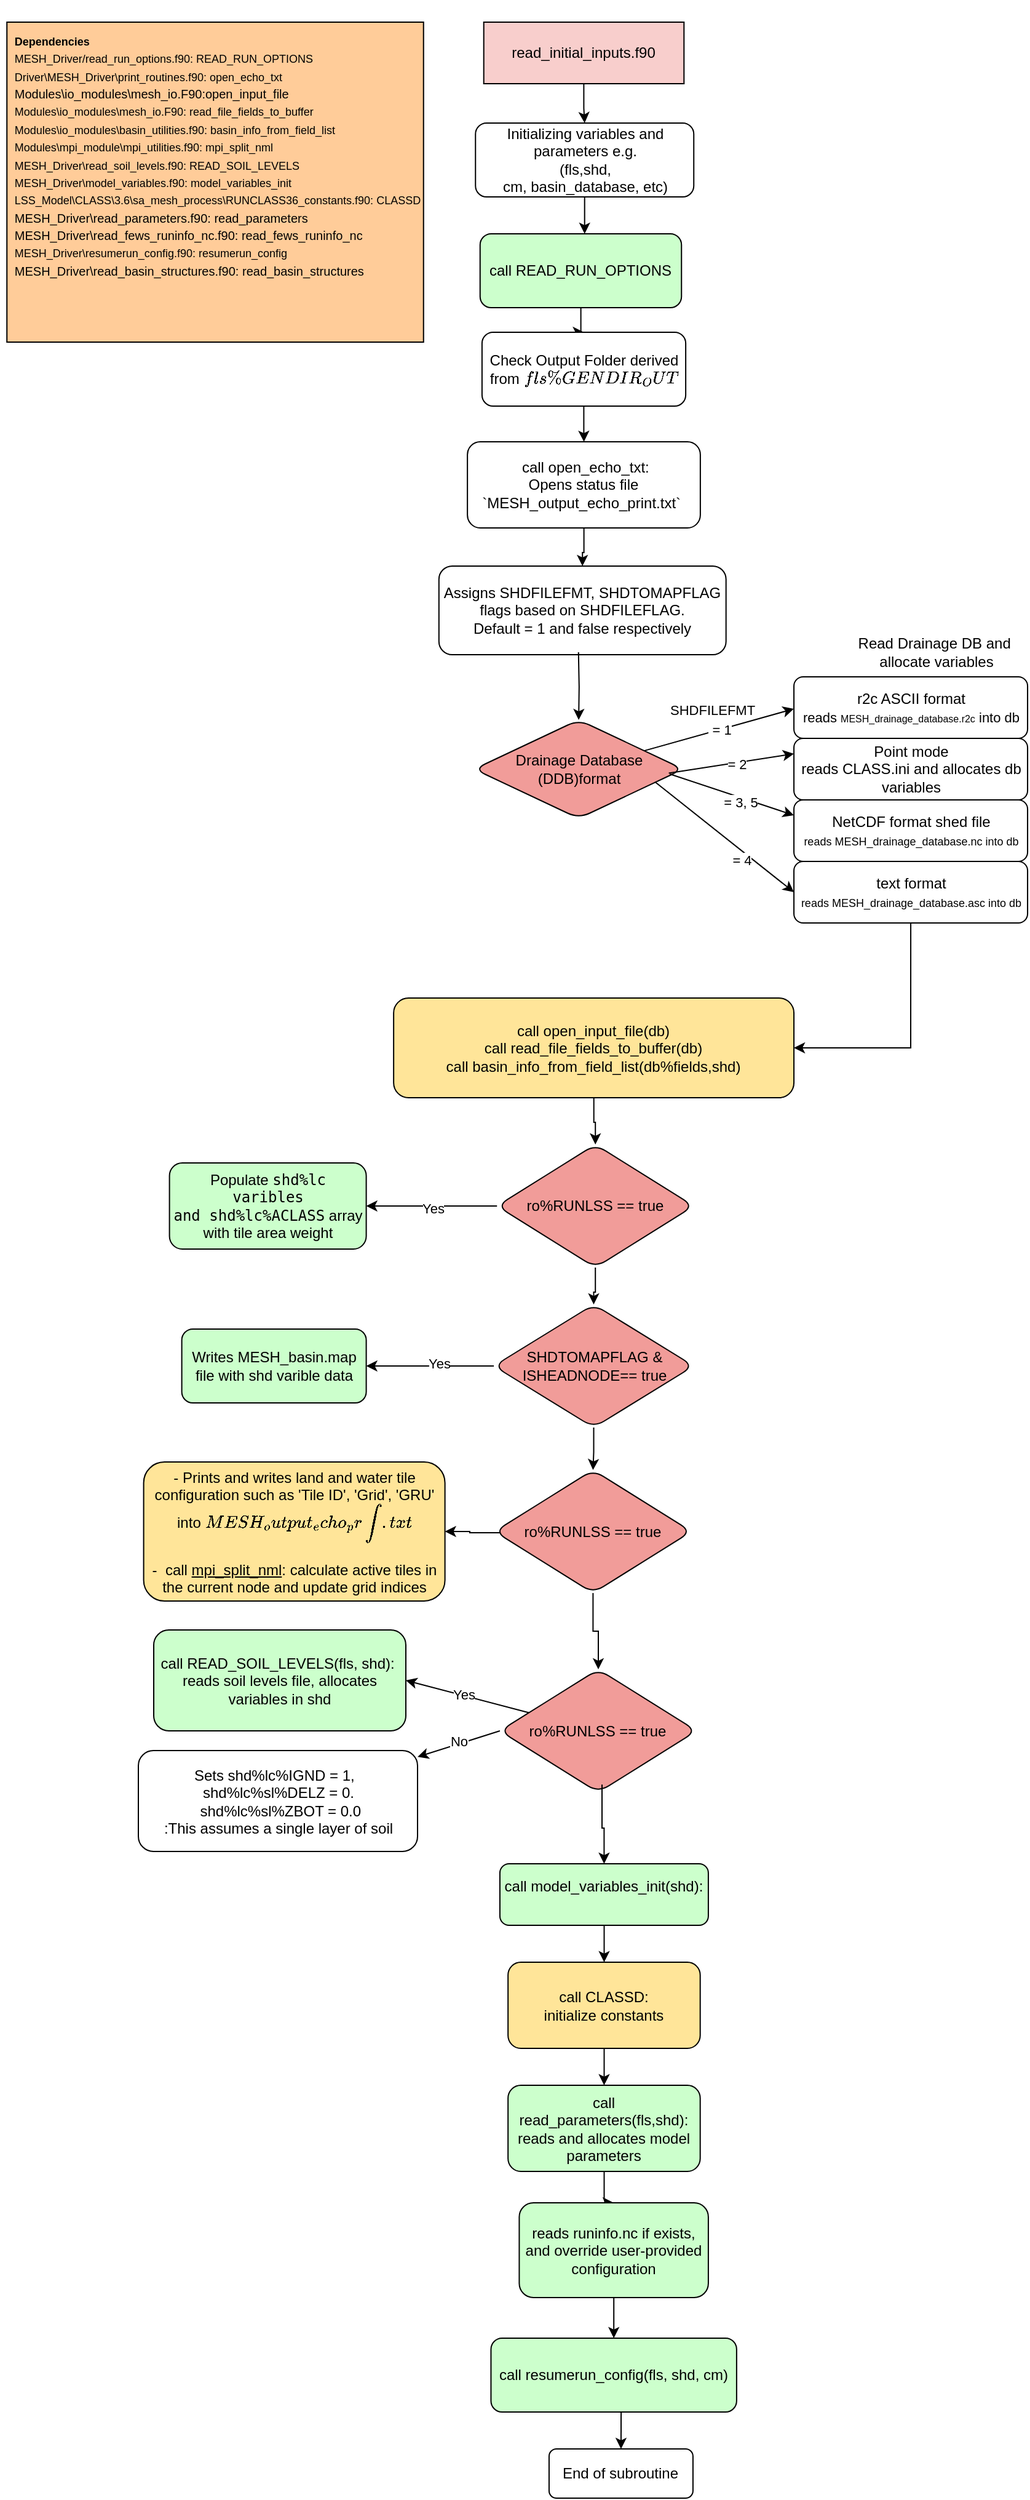 <mxfile version="24.7.13">
  <diagram name="Page-1" id="G8Z1aOc2a2VwqG3tYmDv">
    <mxGraphModel dx="1371" dy="999" grid="1" gridSize="10" guides="1" tooltips="1" connect="1" arrows="1" fold="1" page="1" pageScale="1" pageWidth="850" pageHeight="1100" math="0" shadow="0">
      <root>
        <mxCell id="0" />
        <mxCell id="1" parent="0" />
        <mxCell id="Ei7m37udUcJMi8FmnOtV-1" style="edgeStyle=orthogonalEdgeStyle;rounded=0;orthogonalLoop=1;jettySize=auto;html=1;entryX=1;entryY=0.5;entryDx=0;entryDy=0;exitX=0.5;exitY=1;exitDx=0;exitDy=0;" edge="1" parent="1" source="Ei7m37udUcJMi8FmnOtV-52" target="Ei7m37udUcJMi8FmnOtV-58">
          <mxGeometry relative="1" as="geometry">
            <mxPoint x="1590.54" y="800" as="sourcePoint" />
            <Array as="points">
              <mxPoint x="1590" y="852" />
            </Array>
            <mxPoint x="1414.12" y="852.5" as="targetPoint" />
          </mxGeometry>
        </mxCell>
        <mxCell id="Ei7m37udUcJMi8FmnOtV-7" style="edgeStyle=orthogonalEdgeStyle;rounded=0;orthogonalLoop=1;jettySize=auto;html=1;entryX=0.5;entryY=0;entryDx=0;entryDy=0;" edge="1" parent="1" source="Ei7m37udUcJMi8FmnOtV-8" target="Ei7m37udUcJMi8FmnOtV-12">
          <mxGeometry relative="1" as="geometry" />
        </mxCell>
        <mxCell id="Ei7m37udUcJMi8FmnOtV-8" value="call&amp;nbsp;READ_RUN_OPTIONS" style="whiteSpace=wrap;html=1;rounded=1;fillColor=#CCFFCC;" vertex="1" parent="1">
          <mxGeometry x="1240.37" y="190" width="163.75" height="60" as="geometry" />
        </mxCell>
        <mxCell id="Ei7m37udUcJMi8FmnOtV-9" value="" style="edgeStyle=orthogonalEdgeStyle;rounded=0;orthogonalLoop=1;jettySize=auto;html=1;" edge="1" parent="1" source="Ei7m37udUcJMi8FmnOtV-10">
          <mxGeometry relative="1" as="geometry">
            <mxPoint x="1325.37" y="190" as="targetPoint" />
          </mxGeometry>
        </mxCell>
        <mxCell id="Ei7m37udUcJMi8FmnOtV-10" value="Initializing variables and parameters e.g.&lt;div&gt;(fls,shd, cm,&amp;nbsp;&lt;span style=&quot;background-color: initial;&quot;&gt;basin_database,&lt;/span&gt;&lt;span style=&quot;background-color: initial;&quot;&gt;&amp;nbsp;etc)&lt;/span&gt;&lt;/div&gt;" style="whiteSpace=wrap;html=1;rounded=1;fillColor=#FFFFFF;" vertex="1" parent="1">
          <mxGeometry x="1236.62" y="100" width="177.5" height="60" as="geometry" />
        </mxCell>
        <mxCell id="Ei7m37udUcJMi8FmnOtV-11" value="" style="edgeStyle=orthogonalEdgeStyle;rounded=0;orthogonalLoop=1;jettySize=auto;html=1;" edge="1" parent="1" source="Ei7m37udUcJMi8FmnOtV-12" target="Ei7m37udUcJMi8FmnOtV-14">
          <mxGeometry relative="1" as="geometry" />
        </mxCell>
        <mxCell id="Ei7m37udUcJMi8FmnOtV-12" value="Check Output Folder derived from `fls%GENDIR_OUT`" style="whiteSpace=wrap;html=1;rounded=1;fillColor=#FFFFFF;" vertex="1" parent="1">
          <mxGeometry x="1241.94" y="270" width="165.62" height="60" as="geometry" />
        </mxCell>
        <mxCell id="Ei7m37udUcJMi8FmnOtV-13" value="" style="edgeStyle=orthogonalEdgeStyle;rounded=0;orthogonalLoop=1;jettySize=auto;html=1;" edge="1" parent="1" source="Ei7m37udUcJMi8FmnOtV-14" target="Ei7m37udUcJMi8FmnOtV-15">
          <mxGeometry relative="1" as="geometry" />
        </mxCell>
        <mxCell id="Ei7m37udUcJMi8FmnOtV-14" value="&lt;span dir=&quot;ltr&quot; class=&quot;ui-provider a b c d e f g h i j k l m n o p q r s t u v w x y z ab ac ae af ag ah ai aj ak&quot;&gt;&amp;nbsp;call open_echo_txt:&lt;/span&gt;&lt;div&gt;&lt;span dir=&quot;ltr&quot; class=&quot;ui-provider a b c d e f g h i j k l m n o p q r s t u v w x y z ab ac ae af ag ah ai aj ak&quot;&gt;Opens status file `&lt;/span&gt;&lt;span style=&quot;background-color: initial;&quot;&gt;MESH_output_echo_print.txt`&amp;nbsp;&lt;/span&gt;&lt;/div&gt;" style="whiteSpace=wrap;html=1;rounded=1;fillColor=#FFFFFF;" vertex="1" parent="1">
          <mxGeometry x="1230.06" y="359" width="189.38" height="70" as="geometry" />
        </mxCell>
        <mxCell id="Ei7m37udUcJMi8FmnOtV-15" value="&lt;font style=&quot;font-size: 12px;&quot;&gt;Assigns&amp;nbsp;SHDFILEFMT,&amp;nbsp;SHDTOMAPFLAG flags based on SHDFILEFLAG.&lt;br&gt;Default = 1 and false respectively&lt;/font&gt;" style="whiteSpace=wrap;html=1;rounded=1;fillColor=#FFFFFF;" vertex="1" parent="1">
          <mxGeometry x="1206.9" y="460" width="233.44" height="72" as="geometry" />
        </mxCell>
        <mxCell id="Ei7m37udUcJMi8FmnOtV-16" value="" style="edgeStyle=orthogonalEdgeStyle;rounded=0;orthogonalLoop=1;jettySize=auto;html=1;exitX=0.042;exitY=0.51;exitDx=0;exitDy=0;exitPerimeter=0;" edge="1" parent="1" source="Ei7m37udUcJMi8FmnOtV-63" target="Ei7m37udUcJMi8FmnOtV-17">
          <mxGeometry relative="1" as="geometry">
            <mxPoint x="1446.008" y="1628.25" as="sourcePoint" />
          </mxGeometry>
        </mxCell>
        <mxCell id="Ei7m37udUcJMi8FmnOtV-17" value="- Prints and writes land and water tile configuration such as&amp;nbsp;&#39;Tile ID&#39;, &#39;Grid&#39;, &#39;GRU&#39; into&amp;nbsp;`MESH_output_echo_print.txt`&lt;div&gt;&lt;br&gt;&lt;div&gt;-&amp;nbsp;&amp;nbsp;call &lt;u&gt;mpi_split_nml&lt;/u&gt;: calculate active tiles in the current node and update grid indices&lt;/div&gt;&lt;/div&gt;" style="whiteSpace=wrap;html=1;rounded=1;fillColor=#FFE599;" vertex="1" parent="1">
          <mxGeometry x="966.8" y="1188" width="245" height="113" as="geometry" />
        </mxCell>
        <mxCell id="Ei7m37udUcJMi8FmnOtV-18" value="call READ_SOIL_LEVELS(fls, shd):&amp;nbsp; reads soil levels file, allocates variables in shd" style="whiteSpace=wrap;html=1;rounded=1;fillColor=#CCFFCC;" vertex="1" parent="1">
          <mxGeometry x="975" y="1324.5" width="205" height="82" as="geometry" />
        </mxCell>
        <mxCell id="Ei7m37udUcJMi8FmnOtV-19" style="rounded=0;orthogonalLoop=1;jettySize=auto;html=1;entryX=1;entryY=0.5;entryDx=0;entryDy=0;" edge="1" parent="1" source="Ei7m37udUcJMi8FmnOtV-23" target="Ei7m37udUcJMi8FmnOtV-18">
          <mxGeometry relative="1" as="geometry" />
        </mxCell>
        <mxCell id="Ei7m37udUcJMi8FmnOtV-20" value="Yes" style="edgeLabel;html=1;align=center;verticalAlign=middle;resizable=0;points=[];" vertex="1" connectable="0" parent="Ei7m37udUcJMi8FmnOtV-19">
          <mxGeometry x="0.063" y="-1" relative="1" as="geometry">
            <mxPoint as="offset" />
          </mxGeometry>
        </mxCell>
        <mxCell id="Ei7m37udUcJMi8FmnOtV-21" style="rounded=0;orthogonalLoop=1;jettySize=auto;html=1;exitX=0;exitY=0.5;exitDx=0;exitDy=0;" edge="1" parent="1" source="Ei7m37udUcJMi8FmnOtV-23" target="Ei7m37udUcJMi8FmnOtV-24">
          <mxGeometry relative="1" as="geometry" />
        </mxCell>
        <mxCell id="Ei7m37udUcJMi8FmnOtV-22" value="No" style="edgeLabel;html=1;align=center;verticalAlign=middle;resizable=0;points=[];" vertex="1" connectable="0" parent="Ei7m37udUcJMi8FmnOtV-21">
          <mxGeometry x="-0.003" y="-2" relative="1" as="geometry">
            <mxPoint as="offset" />
          </mxGeometry>
        </mxCell>
        <mxCell id="Ei7m37udUcJMi8FmnOtV-23" value="ro%RUNLSS == true" style="rhombus;whiteSpace=wrap;html=1;rounded=1;fillColor=#F19C99;" vertex="1" parent="1">
          <mxGeometry x="1256.46" y="1356.5" width="160" height="100" as="geometry" />
        </mxCell>
        <mxCell id="Ei7m37udUcJMi8FmnOtV-24" value="Sets&amp;nbsp;shd%lc%IGND = 1,&amp;nbsp;&amp;nbsp;&lt;div&gt;&lt;span style=&quot;background-color: initial;&quot;&gt;shd%lc%sl%DELZ = 0.&lt;/span&gt;&lt;/div&gt;&lt;div&gt;&lt;span style=&quot;background-color: initial;&quot;&gt;&amp;nbsp;shd%lc%sl%ZBOT = 0.0&lt;br&gt;&lt;/span&gt;&lt;span style=&quot;background-color: initial;&quot;&gt;:This assumes a single layer of soil&lt;/span&gt;&lt;/div&gt;" style="whiteSpace=wrap;html=1;rounded=1;fillColor=#FFFFFF;" vertex="1" parent="1">
          <mxGeometry x="962.5" y="1422.5" width="227.01" height="82" as="geometry" />
        </mxCell>
        <mxCell id="Ei7m37udUcJMi8FmnOtV-25" style="edgeStyle=orthogonalEdgeStyle;rounded=0;orthogonalLoop=1;jettySize=auto;html=1;entryX=0.5;entryY=0;entryDx=0;entryDy=0;exitX=0.519;exitY=0.936;exitDx=0;exitDy=0;exitPerimeter=0;" edge="1" parent="1" source="Ei7m37udUcJMi8FmnOtV-23" target="Ei7m37udUcJMi8FmnOtV-27">
          <mxGeometry relative="1" as="geometry">
            <mxPoint x="1345.524" y="1474.5" as="sourcePoint" />
          </mxGeometry>
        </mxCell>
        <mxCell id="Ei7m37udUcJMi8FmnOtV-26" value="" style="edgeStyle=orthogonalEdgeStyle;rounded=0;orthogonalLoop=1;jettySize=auto;html=1;" edge="1" parent="1" source="Ei7m37udUcJMi8FmnOtV-27" target="Ei7m37udUcJMi8FmnOtV-29">
          <mxGeometry relative="1" as="geometry">
            <mxPoint x="1342.3" y="1594.5" as="targetPoint" />
          </mxGeometry>
        </mxCell>
        <mxCell id="Ei7m37udUcJMi8FmnOtV-27" value="call model_variables_init(shd):&lt;div&gt;&lt;br&gt;&lt;/div&gt;" style="whiteSpace=wrap;html=1;rounded=1;fillColor=#CCFFCC;" vertex="1" parent="1">
          <mxGeometry x="1256.46" y="1514.5" width="169.5" height="50" as="geometry" />
        </mxCell>
        <mxCell id="Ei7m37udUcJMi8FmnOtV-28" style="edgeStyle=orthogonalEdgeStyle;rounded=0;orthogonalLoop=1;jettySize=auto;html=1;entryX=0.5;entryY=0;entryDx=0;entryDy=0;" edge="1" parent="1" source="Ei7m37udUcJMi8FmnOtV-29" target="Ei7m37udUcJMi8FmnOtV-31">
          <mxGeometry relative="1" as="geometry" />
        </mxCell>
        <mxCell id="Ei7m37udUcJMi8FmnOtV-29" value="call CLASSD:&lt;div&gt;initialize constants&lt;/div&gt;" style="whiteSpace=wrap;html=1;rounded=1;fillColor=#FFE599;" vertex="1" parent="1">
          <mxGeometry x="1263.09" y="1594.5" width="156.25" height="70" as="geometry" />
        </mxCell>
        <mxCell id="Ei7m37udUcJMi8FmnOtV-30" style="edgeStyle=orthogonalEdgeStyle;rounded=0;orthogonalLoop=1;jettySize=auto;html=1;entryX=0.5;entryY=0;entryDx=0;entryDy=0;" edge="1" parent="1" source="Ei7m37udUcJMi8FmnOtV-31" target="Ei7m37udUcJMi8FmnOtV-88">
          <mxGeometry relative="1" as="geometry">
            <mxPoint x="1341" y="1810" as="targetPoint" />
            <Array as="points">
              <mxPoint x="1341" y="1787" />
              <mxPoint x="1342" y="1830" />
            </Array>
          </mxGeometry>
        </mxCell>
        <mxCell id="Ei7m37udUcJMi8FmnOtV-31" value="call read_parameters(fls,shd):&lt;div&gt;reads and allocates model parameters&lt;br&gt;&lt;/div&gt;" style="whiteSpace=wrap;html=1;rounded=1;fillColor=#CCFFCC;" vertex="1" parent="1">
          <mxGeometry x="1263.09" y="1694.5" width="156.25" height="70" as="geometry" />
        </mxCell>
        <mxCell id="Ei7m37udUcJMi8FmnOtV-40" style="edgeStyle=orthogonalEdgeStyle;rounded=0;orthogonalLoop=1;jettySize=auto;html=1;entryX=0.5;entryY=0;entryDx=0;entryDy=0;" edge="1" parent="1" target="Ei7m37udUcJMi8FmnOtV-44">
          <mxGeometry relative="1" as="geometry">
            <mxPoint x="1355.027" y="1960" as="sourcePoint" />
          </mxGeometry>
        </mxCell>
        <mxCell id="Ei7m37udUcJMi8FmnOtV-42" style="edgeStyle=orthogonalEdgeStyle;rounded=0;orthogonalLoop=1;jettySize=auto;html=1;entryX=0.5;entryY=0;entryDx=0;entryDy=0;" edge="1" parent="1" source="Ei7m37udUcJMi8FmnOtV-43" target="Ei7m37udUcJMi8FmnOtV-10">
          <mxGeometry relative="1" as="geometry" />
        </mxCell>
        <mxCell id="Ei7m37udUcJMi8FmnOtV-43" value="read_initial_inputs.f90" style="rounded=0;whiteSpace=wrap;html=1;fillColor=#F8CECC;" vertex="1" parent="1">
          <mxGeometry x="1243.35" y="18" width="162.81" height="50" as="geometry" />
        </mxCell>
        <mxCell id="Ei7m37udUcJMi8FmnOtV-44" value="End of subroutine" style="whiteSpace=wrap;html=1;fillColor=#FFFFFF;rounded=1;" vertex="1" parent="1">
          <mxGeometry x="1296.46" y="1990" width="117" height="40" as="geometry" />
        </mxCell>
        <mxCell id="Ei7m37udUcJMi8FmnOtV-45" value="&amp;nbsp;= 1" style="rounded=0;orthogonalLoop=1;jettySize=auto;html=1;entryX=0;entryY=0.52;entryDx=0;entryDy=0;entryPerimeter=0;" edge="1" parent="1" source="Ei7m37udUcJMi8FmnOtV-46" target="Ei7m37udUcJMi8FmnOtV-47">
          <mxGeometry x="0.004" relative="1" as="geometry">
            <mxPoint as="offset" />
          </mxGeometry>
        </mxCell>
        <mxCell id="Ei7m37udUcJMi8FmnOtV-46" value="Drainage Database (DDB)format" style="rhombus;whiteSpace=wrap;html=1;rounded=1;fillColor=#F19C99;" vertex="1" parent="1">
          <mxGeometry x="1235.54" y="585" width="170" height="80" as="geometry" />
        </mxCell>
        <mxCell id="Ei7m37udUcJMi8FmnOtV-47" value="r2c ASCII format&lt;div style=&quot;&quot;&gt;&lt;span style=&quot;font-size: 11px;&quot;&gt;reads&amp;nbsp;&lt;/span&gt;&lt;font style=&quot;font-size: 8px;&quot;&gt;MESH_drainage_database.r2c&lt;/font&gt;&lt;span style=&quot;font-size: 11px;&quot;&gt;&amp;nbsp;into db&lt;/span&gt;&lt;/div&gt;" style="whiteSpace=wrap;html=1;rounded=1;fillColor=#FFFFFF;" vertex="1" parent="1">
          <mxGeometry x="1495.54" y="550" width="190" height="50" as="geometry" />
        </mxCell>
        <mxCell id="Ei7m37udUcJMi8FmnOtV-48" value="Point mode&lt;div&gt;reads CLASS.ini and allocates&amp;nbsp;db variables&lt;/div&gt;" style="whiteSpace=wrap;html=1;rounded=1;fillColor=#FFFFFF;" vertex="1" parent="1">
          <mxGeometry x="1495.54" y="600" width="190" height="50" as="geometry" />
        </mxCell>
        <mxCell id="Ei7m37udUcJMi8FmnOtV-49" value="NetCDF format&amp;nbsp;shed file&lt;div&gt;&lt;font style=&quot;font-size: 9px;&quot;&gt;reads MESH_drainage_database.nc into db&lt;/font&gt;&lt;br&gt;&lt;/div&gt;" style="whiteSpace=wrap;html=1;rounded=1;fillColor=#FFFFFF;" vertex="1" parent="1">
          <mxGeometry x="1495.54" y="650" width="190" height="50" as="geometry" />
        </mxCell>
        <mxCell id="Ei7m37udUcJMi8FmnOtV-50" value="= 2" style="rounded=0;orthogonalLoop=1;jettySize=auto;html=1;entryX=0;entryY=0.25;entryDx=0;entryDy=0;exitX=0.931;exitY=0.54;exitDx=0;exitDy=0;exitPerimeter=0;" edge="1" parent="1" source="Ei7m37udUcJMi8FmnOtV-46" target="Ei7m37udUcJMi8FmnOtV-48">
          <mxGeometry x="0.079" y="-1" relative="1" as="geometry">
            <mxPoint x="1405.54" y="610" as="sourcePoint" />
            <mxPoint x="1535.54" y="626.5" as="targetPoint" />
            <mxPoint as="offset" />
          </mxGeometry>
        </mxCell>
        <mxCell id="Ei7m37udUcJMi8FmnOtV-51" value="= 3, 5" style="rounded=0;orthogonalLoop=1;jettySize=auto;html=1;entryX=0;entryY=0.25;entryDx=0;entryDy=0;exitX=0.936;exitY=0.55;exitDx=0;exitDy=0;exitPerimeter=0;" edge="1" parent="1" source="Ei7m37udUcJMi8FmnOtV-46" target="Ei7m37udUcJMi8FmnOtV-49">
          <mxGeometry x="0.154" y="-4" relative="1" as="geometry">
            <mxPoint x="1395.54" y="612" as="sourcePoint" />
            <mxPoint x="1535.54" y="670" as="targetPoint" />
            <mxPoint as="offset" />
          </mxGeometry>
        </mxCell>
        <mxCell id="Ei7m37udUcJMi8FmnOtV-52" value="text format&lt;div&gt;&lt;font style=&quot;font-size: 9px;&quot;&gt;reads MESH_drainage_database.asc into db&lt;/font&gt;&lt;br&gt;&lt;/div&gt;" style="whiteSpace=wrap;html=1;rounded=1;fillColor=#FFFFFF;" vertex="1" parent="1">
          <mxGeometry x="1495.54" y="700" width="190" height="50" as="geometry" />
        </mxCell>
        <mxCell id="Ei7m37udUcJMi8FmnOtV-53" value="= 4" style="rounded=0;orthogonalLoop=1;jettySize=auto;html=1;exitX=0.865;exitY=0.63;exitDx=0;exitDy=0;exitPerimeter=0;entryX=0;entryY=0.5;entryDx=0;entryDy=0;" edge="1" parent="1" source="Ei7m37udUcJMi8FmnOtV-46" target="Ei7m37udUcJMi8FmnOtV-52">
          <mxGeometry x="0.313" y="-6" relative="1" as="geometry">
            <mxPoint x="1405.54" y="620" as="sourcePoint" />
            <mxPoint x="1525.54" y="730" as="targetPoint" />
            <mxPoint as="offset" />
          </mxGeometry>
        </mxCell>
        <mxCell id="Ei7m37udUcJMi8FmnOtV-54" value="&lt;span style=&quot;color: rgb(0, 0, 0); font-family: Helvetica; font-size: 11px; font-style: normal; font-variant-ligatures: normal; font-variant-caps: normal; font-weight: 400; letter-spacing: normal; orphans: 2; text-align: center; text-indent: 0px; text-transform: none; widows: 2; word-spacing: 0px; -webkit-text-stroke-width: 0px; white-space: nowrap; background-color: rgb(255, 255, 255); text-decoration-thickness: initial; text-decoration-style: initial; text-decoration-color: initial; display: inline !important; float: none;&quot;&gt;SHDFILEFMT&lt;/span&gt;" style="text;whiteSpace=wrap;html=1;" vertex="1" parent="1">
          <mxGeometry x="1393.04" y="563" width="80" height="20" as="geometry" />
        </mxCell>
        <mxCell id="Ei7m37udUcJMi8FmnOtV-55" style="edgeStyle=orthogonalEdgeStyle;rounded=0;orthogonalLoop=1;jettySize=auto;html=1;entryX=0.5;entryY=0;entryDx=0;entryDy=0;" edge="1" parent="1" target="Ei7m37udUcJMi8FmnOtV-46">
          <mxGeometry relative="1" as="geometry">
            <mxPoint x="1320.37" y="530" as="sourcePoint" />
          </mxGeometry>
        </mxCell>
        <mxCell id="Ei7m37udUcJMi8FmnOtV-56" value="Read Drainage DB and&amp;nbsp;&lt;div&gt;allocate variables&lt;/div&gt;" style="text;html=1;align=center;verticalAlign=middle;resizable=0;points=[];autosize=1;strokeColor=none;fillColor=none;" vertex="1" parent="1">
          <mxGeometry x="1535.54" y="510" width="150" height="40" as="geometry" />
        </mxCell>
        <mxCell id="Ei7m37udUcJMi8FmnOtV-81" style="edgeStyle=orthogonalEdgeStyle;rounded=0;orthogonalLoop=1;jettySize=auto;html=1;entryX=0.5;entryY=0;entryDx=0;entryDy=0;" edge="1" parent="1" source="Ei7m37udUcJMi8FmnOtV-58" target="Ei7m37udUcJMi8FmnOtV-78">
          <mxGeometry relative="1" as="geometry" />
        </mxCell>
        <mxCell id="Ei7m37udUcJMi8FmnOtV-58" value="call open_input_file(db)&lt;div&gt;call read_file_fields_to_buffer(db)&lt;br&gt;&lt;/div&gt;&lt;div&gt;call basin_info_from_field_list(db%fields,shd)&lt;br&gt;&lt;/div&gt;" style="rounded=1;whiteSpace=wrap;html=1;fillColor=#FFE599;" vertex="1" parent="1">
          <mxGeometry x="1170.07" y="811" width="325.47" height="81" as="geometry" />
        </mxCell>
        <mxCell id="Ei7m37udUcJMi8FmnOtV-62" style="edgeStyle=orthogonalEdgeStyle;rounded=0;orthogonalLoop=1;jettySize=auto;html=1;" edge="1" parent="1" source="Ei7m37udUcJMi8FmnOtV-63" target="Ei7m37udUcJMi8FmnOtV-23">
          <mxGeometry relative="1" as="geometry" />
        </mxCell>
        <mxCell id="Ei7m37udUcJMi8FmnOtV-63" value="ro%RUNLSS == true" style="rhombus;whiteSpace=wrap;html=1;rounded=1;fillColor=#F19C99;" vertex="1" parent="1">
          <mxGeometry x="1252.22" y="1194.5" width="160" height="100" as="geometry" />
        </mxCell>
        <mxCell id="Ei7m37udUcJMi8FmnOtV-64" value="call resumerun_config(fls, shd, cm)" style="whiteSpace=wrap;html=1;fillColor=#CCFFCC;rounded=1;" vertex="1" parent="1">
          <mxGeometry x="1249.22" y="1900" width="199.73" height="60" as="geometry" />
        </mxCell>
        <mxCell id="Ei7m37udUcJMi8FmnOtV-68" value="" style="group" vertex="1" connectable="0" parent="1">
          <mxGeometry x="850" width="359.23" height="452" as="geometry" />
        </mxCell>
        <mxCell id="Ei7m37udUcJMi8FmnOtV-69" value="" style="group" vertex="1" connectable="0" parent="Ei7m37udUcJMi8FmnOtV-68">
          <mxGeometry x="5.62" y="18" width="353.61" height="434" as="geometry" />
        </mxCell>
        <mxCell id="Ei7m37udUcJMi8FmnOtV-70" value="&lt;pre style=&quot;text-align: left;&quot;&gt;&lt;br&gt;&lt;/pre&gt;" style="rounded=0;whiteSpace=wrap;html=1;fillColor=#FFCC99;" vertex="1" parent="Ei7m37udUcJMi8FmnOtV-69">
          <mxGeometry width="338.75" height="260" as="geometry" />
        </mxCell>
        <mxCell id="Ei7m37udUcJMi8FmnOtV-71" value="&lt;div style=&quot;text-align: left;&quot;&gt;&lt;font style=&quot;font-size: 9px;&quot;&gt;&lt;font style=&quot;background-color: initial;&quot;&gt;&lt;span style=&quot;background-color: initial;&quot;&gt;&lt;b&gt;Dependencies&lt;/b&gt;&lt;/span&gt;&lt;/font&gt;&lt;/font&gt;&lt;/div&gt;&lt;div style=&quot;text-align: left;&quot;&gt;&lt;font style=&quot;font-size: 9px;&quot;&gt;&lt;font style=&quot;background-color: initial;&quot;&gt;&lt;span style=&quot;background-color: initial;&quot;&gt;MESH_Driver/&lt;/span&gt;&lt;span style=&quot;background-color: initial;&quot;&gt;read_run_options.f90:&amp;nbsp;&lt;/span&gt;&lt;/font&gt;&lt;span style=&quot;background-color: initial;&quot;&gt;&lt;font style=&quot;&quot;&gt;READ_RUN_OPTIONS&lt;/font&gt;&lt;/span&gt;&lt;/font&gt;&lt;/div&gt;&lt;div style=&quot;text-align: left;&quot;&gt;&lt;font style=&quot;font-size: 9px;&quot;&gt;&lt;span style=&quot;text-align: center;&quot;&gt;&lt;font style=&quot;&quot;&gt;Driver\MESH_Driver\print_routines.f90:&lt;/font&gt;&lt;font style=&quot;&quot;&gt;&amp;nbsp;&lt;/font&gt;&lt;/span&gt;&lt;font style=&quot;font-weight: 700; text-align: center;&quot;&gt;&lt;span style=&quot;font-weight: 400;&quot;&gt;open_echo_txt&lt;/span&gt;&lt;/font&gt;&lt;/font&gt;&lt;span style=&quot;background-color: initial; font-size: 8.04px;&quot;&gt;&lt;font style=&quot;font-size: 9px;&quot;&gt;&lt;br&gt;&lt;/font&gt;&lt;/span&gt;&lt;/div&gt;&lt;div style=&quot;text-align: left;&quot;&gt;&lt;font style=&quot;&quot;&gt;&lt;font style=&quot;text-align: center;&quot;&gt;&lt;font size=&quot;1&quot;&gt;Modules\io_modules\mesh_io.F90:open_input_file&lt;/font&gt;&lt;br&gt;&lt;/font&gt;&lt;/font&gt;&lt;/div&gt;&lt;div style=&quot;text-align: left;&quot;&gt;&lt;font style=&quot;font-size: 9px;&quot;&gt;Modules\io_modules\mesh_io.F90: read_file_fields_to_buffer&lt;/font&gt;&lt;/div&gt;&lt;div style=&quot;text-align: left;&quot;&gt;&lt;span style=&quot;background-color: initial;&quot;&gt;&lt;font style=&quot;font-size: 9px;&quot;&gt;Modules\io_modules\basin_utilities.f90: basin_info_from_field_list&lt;/font&gt;&lt;/span&gt;&lt;/div&gt;&lt;div style=&quot;text-align: left;&quot;&gt;&lt;span style=&quot;font-size: 9px; background-color: initial; text-align: center;&quot;&gt;Modules\mpi_module\mpi_utilities.f90: mpi_split_nml&lt;/span&gt;&lt;br&gt;&lt;/div&gt;&lt;div style=&quot;text-align: left;&quot;&gt;&lt;span style=&quot;background-color: initial; text-align: center;&quot;&gt;&lt;font style=&quot;font-size: 9px;&quot;&gt;MESH_Driver\read_soil_levels.f90: READ_SOIL_LEVELS&lt;/font&gt;&lt;br&gt;&lt;/span&gt;&lt;/div&gt;&lt;div style=&quot;text-align: left;&quot;&gt;&lt;span style=&quot;background-color: initial; text-align: center;&quot;&gt;&lt;font style=&quot;font-size: 9px;&quot;&gt;MESH_Driver\model_variables.f90: model_variables_init&lt;/font&gt;&lt;br&gt;&lt;/span&gt;&lt;/div&gt;&lt;div style=&quot;text-align: left;&quot;&gt;&lt;div&gt;&lt;span style=&quot;background-color: initial; text-align: center;&quot;&gt;&lt;font style=&quot;font-size: 9px;&quot;&gt;LSS_Model\CLASS\3.6\sa_mesh_process\RUNCLASS36_constants.f90: CLASSD&lt;/font&gt;&lt;br&gt;&lt;/span&gt;&lt;/div&gt;&lt;div&gt;&lt;div&gt;&lt;span style=&quot;font-size: x-small; background-color: initial; text-align: center;&quot;&gt;MESH_Driver\read_parameters.f90: read_parameters&lt;/span&gt;&lt;/div&gt;&lt;/div&gt;&lt;div&gt;&lt;span style=&quot;font-size: x-small; background-color: initial; text-align: center;&quot;&gt;MESH_Driver\read_fews_runinfo_nc.f90: read_fews_runinfo_nc&lt;/span&gt;&lt;br&gt;&lt;/div&gt;&lt;/div&gt;&lt;div style=&quot;text-align: left;&quot;&gt;&lt;span style=&quot;background-color: initial; text-align: center;&quot;&gt;&lt;font style=&quot;&quot;&gt;&lt;font style=&quot;font-size: 9px;&quot;&gt;MESH_Driver\resumerun_config.f90: resumerun_config&lt;/font&gt;&lt;br&gt;&lt;/font&gt;&lt;/span&gt;&lt;/div&gt;&lt;div style=&quot;text-align: left;&quot;&gt;&lt;span style=&quot;font-size: x-small; background-color: initial; text-align: center;&quot;&gt;MESH_Driver\read_basin_structures.f90: read_basin_structures&lt;/span&gt;&lt;br&gt;&lt;/div&gt;" style="text;html=1;align=center;verticalAlign=middle;whiteSpace=wrap;rounded=0;" vertex="1" parent="Ei7m37udUcJMi8FmnOtV-68">
          <mxGeometry width="354.37" height="252" as="geometry" />
        </mxCell>
        <mxCell id="Ei7m37udUcJMi8FmnOtV-76" value="" style="edgeStyle=orthogonalEdgeStyle;rounded=0;orthogonalLoop=1;jettySize=auto;html=1;" edge="1" source="Ei7m37udUcJMi8FmnOtV-78" target="Ei7m37udUcJMi8FmnOtV-80" parent="1">
          <mxGeometry relative="1" as="geometry" />
        </mxCell>
        <mxCell id="Ei7m37udUcJMi8FmnOtV-77" value="Yes" style="edgeLabel;html=1;align=center;verticalAlign=middle;resizable=0;points=[];" vertex="1" connectable="0" parent="Ei7m37udUcJMi8FmnOtV-76">
          <mxGeometry x="-0.008" y="2" relative="1" as="geometry">
            <mxPoint as="offset" />
          </mxGeometry>
        </mxCell>
        <mxCell id="Ei7m37udUcJMi8FmnOtV-86" style="edgeStyle=orthogonalEdgeStyle;rounded=0;orthogonalLoop=1;jettySize=auto;html=1;" edge="1" parent="1" source="Ei7m37udUcJMi8FmnOtV-78" target="Ei7m37udUcJMi8FmnOtV-84">
          <mxGeometry relative="1" as="geometry" />
        </mxCell>
        <mxCell id="Ei7m37udUcJMi8FmnOtV-78" value="ro%RUNLSS == true" style="rhombus;whiteSpace=wrap;html=1;rounded=1;fillColor=#F19C99;" vertex="1" parent="1">
          <mxGeometry x="1254.12" y="930" width="160" height="100" as="geometry" />
        </mxCell>
        <mxCell id="Ei7m37udUcJMi8FmnOtV-79" style="edgeStyle=orthogonalEdgeStyle;rounded=0;orthogonalLoop=1;jettySize=auto;html=1;exitX=0.5;exitY=1;exitDx=0;exitDy=0;" edge="1" source="Ei7m37udUcJMi8FmnOtV-78" target="Ei7m37udUcJMi8FmnOtV-78" parent="1">
          <mxGeometry relative="1" as="geometry" />
        </mxCell>
        <mxCell id="Ei7m37udUcJMi8FmnOtV-80" value="Populate&amp;nbsp;&lt;span style=&quot;font-family: monospace;&quot;&gt;shd%lc varibles and&amp;nbsp;&lt;/span&gt;&lt;code&gt;shd%lc%ACLASS&lt;/code&gt; array with tile area weight" style="whiteSpace=wrap;html=1;rounded=1;fillColor=#CCFFCC;" vertex="1" parent="1">
          <mxGeometry x="987.8" y="945" width="160" height="70" as="geometry" />
        </mxCell>
        <mxCell id="Ei7m37udUcJMi8FmnOtV-82" value="" style="edgeStyle=orthogonalEdgeStyle;rounded=0;orthogonalLoop=1;jettySize=auto;html=1;" edge="1" source="Ei7m37udUcJMi8FmnOtV-84" target="Ei7m37udUcJMi8FmnOtV-85" parent="1">
          <mxGeometry relative="1" as="geometry" />
        </mxCell>
        <mxCell id="Ei7m37udUcJMi8FmnOtV-83" value="Yes" style="edgeLabel;html=1;align=center;verticalAlign=middle;resizable=0;points=[];" vertex="1" connectable="0" parent="Ei7m37udUcJMi8FmnOtV-82">
          <mxGeometry x="-0.137" y="-2" relative="1" as="geometry">
            <mxPoint as="offset" />
          </mxGeometry>
        </mxCell>
        <mxCell id="Ei7m37udUcJMi8FmnOtV-87" style="edgeStyle=orthogonalEdgeStyle;rounded=0;orthogonalLoop=1;jettySize=auto;html=1;" edge="1" parent="1" source="Ei7m37udUcJMi8FmnOtV-84" target="Ei7m37udUcJMi8FmnOtV-63">
          <mxGeometry relative="1" as="geometry" />
        </mxCell>
        <mxCell id="Ei7m37udUcJMi8FmnOtV-84" value="SHDTOMAPFLAG &amp;amp; ISHEADNODE== true" style="rhombus;whiteSpace=wrap;html=1;rounded=1;fillColor=#F19C99;" vertex="1" parent="1">
          <mxGeometry x="1251.55" y="1060" width="162.5" height="100" as="geometry" />
        </mxCell>
        <mxCell id="Ei7m37udUcJMi8FmnOtV-85" value="Writes&amp;nbsp;MESH_basin.map file with shd varible data" style="whiteSpace=wrap;html=1;rounded=1;fillColor=#CCFFCC;" vertex="1" parent="1">
          <mxGeometry x="997.8" y="1080" width="150" height="60" as="geometry" />
        </mxCell>
        <mxCell id="Ei7m37udUcJMi8FmnOtV-90" style="edgeStyle=orthogonalEdgeStyle;rounded=0;orthogonalLoop=1;jettySize=auto;html=1;entryX=0.5;entryY=0;entryDx=0;entryDy=0;" edge="1" parent="1" source="Ei7m37udUcJMi8FmnOtV-88" target="Ei7m37udUcJMi8FmnOtV-64">
          <mxGeometry relative="1" as="geometry" />
        </mxCell>
        <mxCell id="Ei7m37udUcJMi8FmnOtV-88" value="reads runinfo.nc if exists, and&amp;nbsp;override user-provided configuration" style="whiteSpace=wrap;html=1;rounded=1;fillColor=#CCFFCC;" vertex="1" parent="1">
          <mxGeometry x="1272.21" y="1790" width="153.75" height="77" as="geometry" />
        </mxCell>
      </root>
    </mxGraphModel>
  </diagram>
</mxfile>
